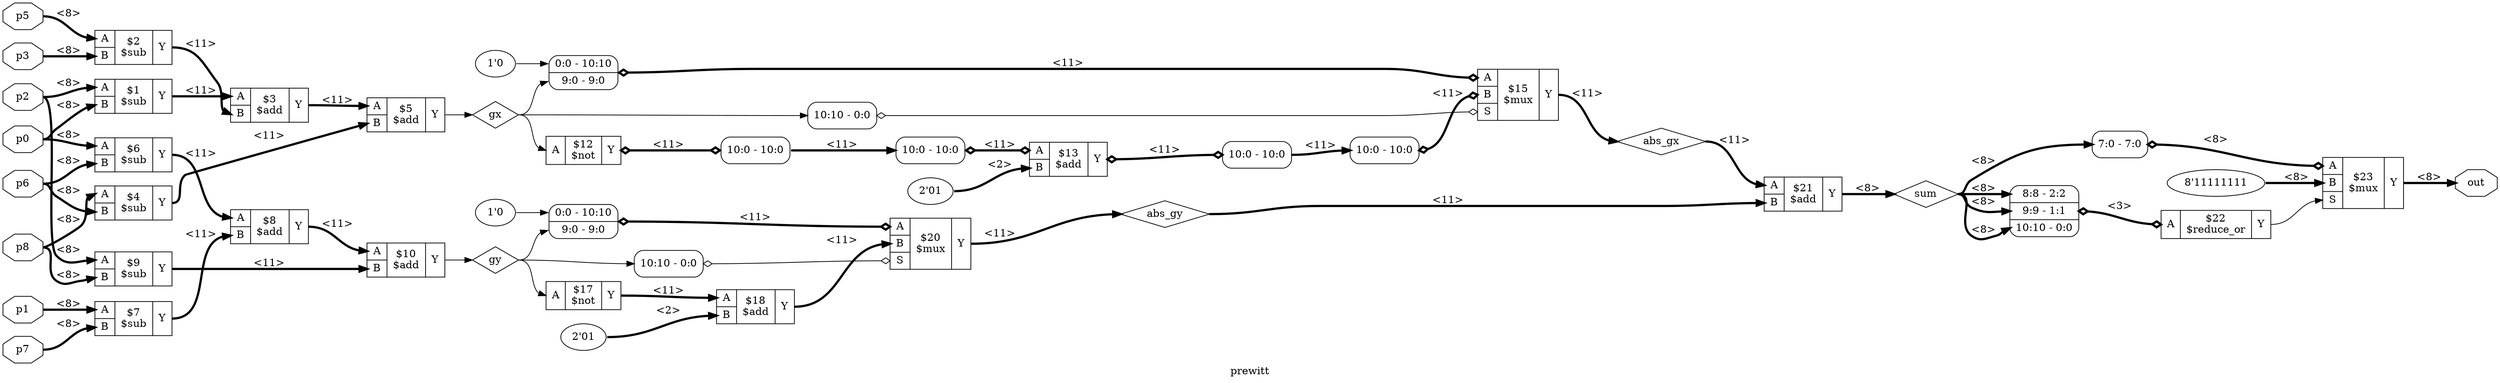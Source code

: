 digraph "prewitt" {
label="prewitt";
rankdir="LR";
remincross=true;
n15 [ shape=diamond, label="abs_gx", color="black", fontcolor="black" ];
n16 [ shape=diamond, label="abs_gy", color="black", fontcolor="black" ];
n17 [ shape=diamond, label="gx", color="black", fontcolor="black" ];
n18 [ shape=diamond, label="gy", color="black", fontcolor="black" ];
n19 [ shape=octagon, label="out", color="black", fontcolor="black" ];
n20 [ shape=octagon, label="p0", color="black", fontcolor="black" ];
n21 [ shape=octagon, label="p1", color="black", fontcolor="black" ];
n22 [ shape=octagon, label="p2", color="black", fontcolor="black" ];
n23 [ shape=octagon, label="p3", color="black", fontcolor="black" ];
n24 [ shape=octagon, label="p5", color="black", fontcolor="black" ];
n25 [ shape=octagon, label="p6", color="black", fontcolor="black" ];
n26 [ shape=octagon, label="p7", color="black", fontcolor="black" ];
n27 [ shape=octagon, label="p8", color="black", fontcolor="black" ];
n28 [ shape=diamond, label="sum", color="black", fontcolor="black" ];
c32 [ shape=record, label="{{<p29> A|<p30> B}|$3\n$add|{<p31> Y}}" ];
c33 [ shape=record, label="{{<p29> A|<p30> B}|$5\n$add|{<p31> Y}}" ];
c34 [ shape=record, label="{{<p29> A|<p30> B}|$10\n$add|{<p31> Y}}" ];
c35 [ shape=record, label="{{<p29> A|<p30> B}|$8\n$add|{<p31> Y}}" ];
v1 [ label="2'01" ];
c36 [ shape=record, label="{{<p29> A|<p30> B}|$13\n$add|{<p31> Y}}" ];
x0 [ shape=record, style=rounded, label="<s0> 10:0 - 10:0 " ];
x0:e -> c36:p29:w [arrowhead=odiamond, arrowtail=odiamond, dir=both, color="black", style="setlinewidth(3)", label="<11>"];
x2 [ shape=record, style=rounded, label="<s0> 10:0 - 10:0 " ];
c36:p31:e -> x2:w [arrowhead=odiamond, arrowtail=odiamond, dir=both, color="black", style="setlinewidth(3)", label="<11>"];
v3 [ label="2'01" ];
c37 [ shape=record, label="{{<p29> A|<p30> B}|$18\n$add|{<p31> Y}}" ];
c38 [ shape=record, label="{{<p29> A|<p30> B}|$21\n$add|{<p31> Y}}" ];
c39 [ shape=record, label="{{<p29> A}|$12\n$not|{<p31> Y}}" ];
x4 [ shape=record, style=rounded, label="<s0> 10:0 - 10:0 " ];
c39:p31:e -> x4:w [arrowhead=odiamond, arrowtail=odiamond, dir=both, color="black", style="setlinewidth(3)", label="<11>"];
c40 [ shape=record, label="{{<p29> A}|$17\n$not|{<p31> Y}}" ];
c41 [ shape=record, label="{{<p29> A}|$22\n$reduce_or|{<p31> Y}}" ];
x5 [ shape=record, style=rounded, label="<s2> 8:8 - 2:2 |<s1> 9:9 - 1:1 |<s0> 10:10 - 0:0 " ];
x5:e -> c41:p29:w [arrowhead=odiamond, arrowtail=odiamond, dir=both, color="black", style="setlinewidth(3)", label="<3>"];
c42 [ shape=record, label="{{<p29> A|<p30> B}|$1\n$sub|{<p31> Y}}" ];
c43 [ shape=record, label="{{<p29> A|<p30> B}|$2\n$sub|{<p31> Y}}" ];
c44 [ shape=record, label="{{<p29> A|<p30> B}|$4\n$sub|{<p31> Y}}" ];
c45 [ shape=record, label="{{<p29> A|<p30> B}|$6\n$sub|{<p31> Y}}" ];
c46 [ shape=record, label="{{<p29> A|<p30> B}|$7\n$sub|{<p31> Y}}" ];
c47 [ shape=record, label="{{<p29> A|<p30> B}|$9\n$sub|{<p31> Y}}" ];
v7 [ label="1'0" ];
c49 [ shape=record, label="{{<p29> A|<p30> B|<p48> S}|$15\n$mux|{<p31> Y}}" ];
x6 [ shape=record, style=rounded, label="<s1> 0:0 - 10:10 |<s0> 9:0 - 9:0 " ];
x6:e -> c49:p29:w [arrowhead=odiamond, arrowtail=odiamond, dir=both, color="black", style="setlinewidth(3)", label="<11>"];
x8 [ shape=record, style=rounded, label="<s0> 10:0 - 10:0 " ];
x8:e -> c49:p30:w [arrowhead=odiamond, arrowtail=odiamond, dir=both, color="black", style="setlinewidth(3)", label="<11>"];
x9 [ shape=record, style=rounded, label="<s0> 10:10 - 0:0 " ];
x9:e -> c49:p48:w [arrowhead=odiamond, arrowtail=odiamond, dir=both, color="black", label=""];
v11 [ label="1'0" ];
c50 [ shape=record, label="{{<p29> A|<p30> B|<p48> S}|$20\n$mux|{<p31> Y}}" ];
x10 [ shape=record, style=rounded, label="<s1> 0:0 - 10:10 |<s0> 9:0 - 9:0 " ];
x10:e -> c50:p29:w [arrowhead=odiamond, arrowtail=odiamond, dir=both, color="black", style="setlinewidth(3)", label="<11>"];
x12 [ shape=record, style=rounded, label="<s0> 10:10 - 0:0 " ];
x12:e -> c50:p48:w [arrowhead=odiamond, arrowtail=odiamond, dir=both, color="black", label=""];
v14 [ label="8'11111111" ];
c51 [ shape=record, label="{{<p29> A|<p30> B|<p48> S}|$23\n$mux|{<p31> Y}}" ];
x13 [ shape=record, style=rounded, label="<s0> 7:0 - 7:0 " ];
x13:e -> c51:p29:w [arrowhead=odiamond, arrowtail=odiamond, dir=both, color="black", style="setlinewidth(3)", label="<8>"];
c43:p31:e -> c32:p30:w [color="black", style="setlinewidth(3)", label="<11>"];
c44:p31:e -> c33:p30:w [color="black", style="setlinewidth(3)", label="<11>"];
c45:p31:e -> c35:p29:w [color="black", style="setlinewidth(3)", label="<11>"];
c46:p31:e -> c35:p30:w [color="black", style="setlinewidth(3)", label="<11>"];
c47:p31:e -> c34:p30:w [color="black", style="setlinewidth(3)", label="<11>"];
c49:p31:e -> n15:w [color="black", style="setlinewidth(3)", label="<11>"];
n15:e -> c38:p29:w [color="black", style="setlinewidth(3)", label="<11>"];
c50:p31:e -> n16:w [color="black", style="setlinewidth(3)", label="<11>"];
n16:e -> c38:p30:w [color="black", style="setlinewidth(3)", label="<11>"];
c33:p31:e -> n17:w [color="black", label=""];
n17:e -> c39:p29:w [color="black", label=""];
n17:e -> x6:s0:w [color="black", label=""];
n17:e -> x9:s0:w [color="black", label=""];
c34:p31:e -> n18:w [color="black", label=""];
n18:e -> c40:p29:w [color="black", label=""];
n18:e -> x10:s0:w [color="black", label=""];
n18:e -> x12:s0:w [color="black", label=""];
c51:p31:e -> n19:w [color="black", style="setlinewidth(3)", label="<8>"];
c32:p31:e -> c33:p29:w [color="black", style="setlinewidth(3)", label="<11>"];
n20:e -> c42:p30:w [color="black", style="setlinewidth(3)", label="<8>"];
n20:e -> c45:p29:w [color="black", style="setlinewidth(3)", label="<8>"];
n21:e -> c46:p29:w [color="black", style="setlinewidth(3)", label="<8>"];
n22:e -> c42:p29:w [color="black", style="setlinewidth(3)", label="<8>"];
n22:e -> c47:p29:w [color="black", style="setlinewidth(3)", label="<8>"];
n23:e -> c43:p30:w [color="black", style="setlinewidth(3)", label="<8>"];
n24:e -> c43:p29:w [color="black", style="setlinewidth(3)", label="<8>"];
n25:e -> c44:p30:w [color="black", style="setlinewidth(3)", label="<8>"];
n25:e -> c45:p30:w [color="black", style="setlinewidth(3)", label="<8>"];
n26:e -> c46:p30:w [color="black", style="setlinewidth(3)", label="<8>"];
n27:e -> c44:p29:w [color="black", style="setlinewidth(3)", label="<8>"];
n27:e -> c47:p30:w [color="black", style="setlinewidth(3)", label="<8>"];
c38:p31:e -> n28:w [color="black", style="setlinewidth(3)", label="<8>"];
n28:e -> x13:s0:w [color="black", style="setlinewidth(3)", label="<8>"];
n28:e -> x5:s0:w [color="black", style="setlinewidth(3)", label="<8>"];
n28:e -> x5:s1:w [color="black", style="setlinewidth(3)", label="<8>"];
n28:e -> x5:s2:w [color="black", style="setlinewidth(3)", label="<8>"];
c35:p31:e -> c34:p29:w [color="black", style="setlinewidth(3)", label="<11>"];
c37:p31:e -> c50:p30:w [color="black", style="setlinewidth(3)", label="<11>"];
x2:s0:e -> x8:s0:w [color="black", style="setlinewidth(3)", label="<11>"];
x4:s0:e -> x0:s0:w [color="black", style="setlinewidth(3)", label="<11>"];
c40:p31:e -> c37:p29:w [color="black", style="setlinewidth(3)", label="<11>"];
c41:p31:e -> c51:p48:w [color="black", label=""];
c42:p31:e -> c32:p29:w [color="black", style="setlinewidth(3)", label="<11>"];
v1:e -> c36:p30:w [color="black", style="setlinewidth(3)", label="<2>"];
v11:e -> x10:s1:w [color="black", label=""];
v14:e -> c51:p30:w [color="black", style="setlinewidth(3)", label="<8>"];
v3:e -> c37:p30:w [color="black", style="setlinewidth(3)", label="<2>"];
v7:e -> x6:s1:w [color="black", label=""];
}
